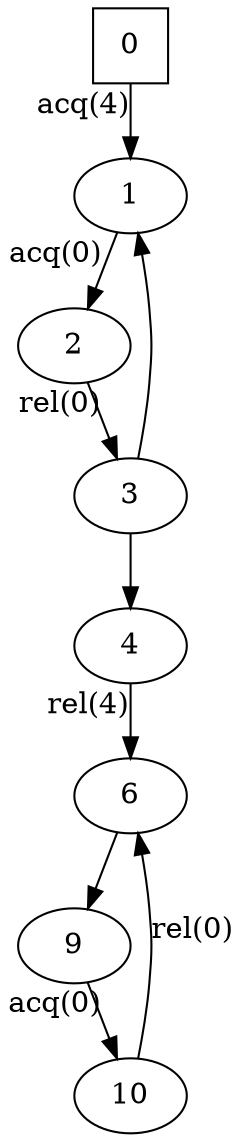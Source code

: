 digraph auto_4{
0[shape=square];
1;
2;
3;
4;
6;
9;
10;
6 -> 9;
2 -> 3[xlabel="rel(0)"];
3 -> 4;
3 -> 1;
4 -> 6[xlabel="rel(4)"];
9 -> 10[xlabel="acq(0)"];
10 -> 6[xlabel="rel(0)"];
1 -> 2[xlabel="acq(0)"];
0 -> 1[xlabel="acq(4)"];
}
